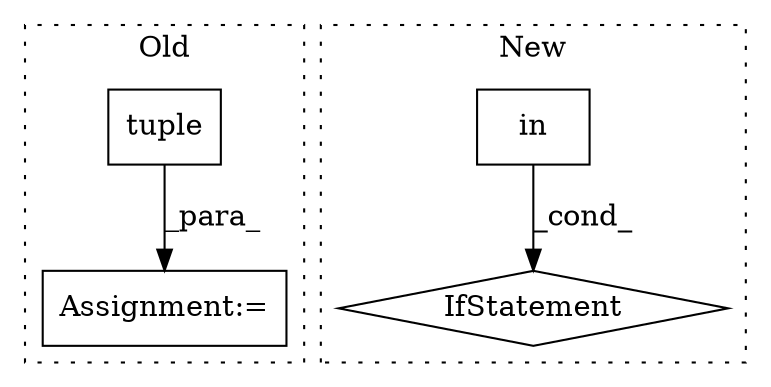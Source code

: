 digraph G {
subgraph cluster0 {
1 [label="tuple" a="32" s="11123,11157" l="6,1" shape="box"];
4 [label="Assignment:=" a="7" s="11122" l="1" shape="box"];
label = "Old";
style="dotted";
}
subgraph cluster1 {
2 [label="in" a="105" s="10429" l="26" shape="box"];
3 [label="IfStatement" a="25" s="10421,10455" l="8,2" shape="diamond"];
label = "New";
style="dotted";
}
1 -> 4 [label="_para_"];
2 -> 3 [label="_cond_"];
}